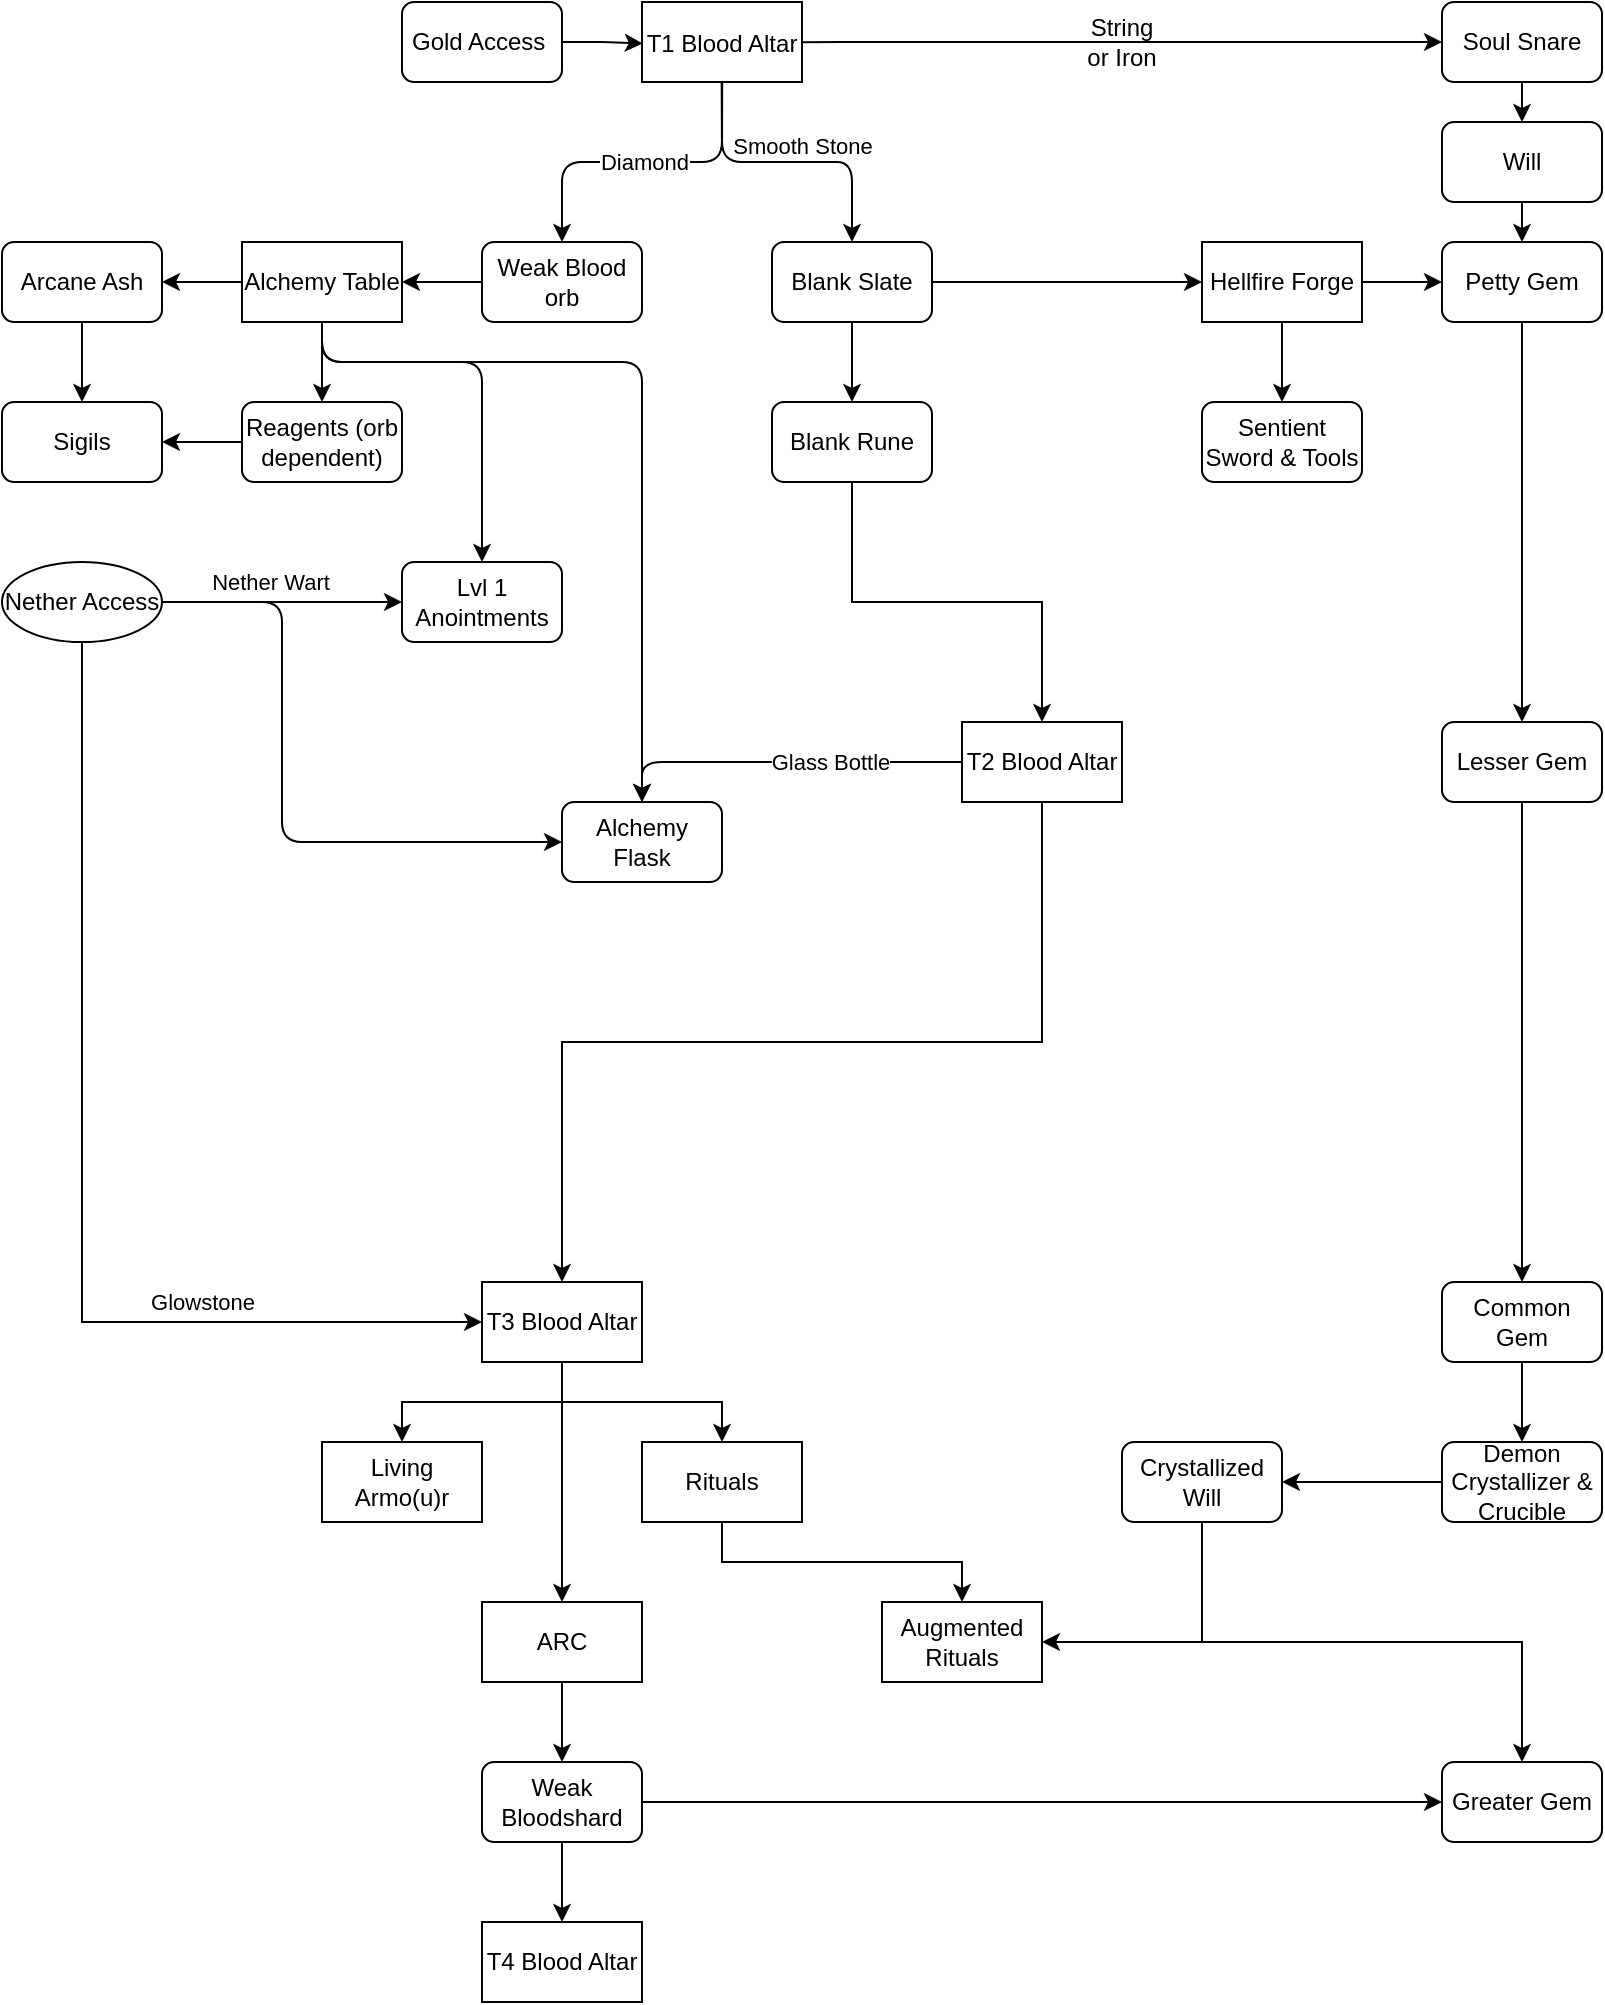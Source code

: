 <mxfile version="14.2.3" type="github">
  <diagram id="kgpKYQtTHZ0yAKxKKP6v" name="Page-1">
    <mxGraphModel dx="1185" dy="662" grid="1" gridSize="10" guides="1" tooltips="1" connect="1" arrows="1" fold="1" page="1" pageScale="1" pageWidth="850" pageHeight="1100" math="0" shadow="0">
      <root>
        <mxCell id="0" />
        <mxCell id="1" parent="0" />
        <mxCell id="3nuBFxr9cyL0pnOWT2aG-1" value="T1 Blood Altar" style="shape=umlLifeline;perimeter=lifelinePerimeter;container=1;collapsible=0;recursiveResize=0;rounded=0;shadow=0;strokeWidth=1;size=40;" parent="1" vertex="1">
          <mxGeometry x="320" y="40" width="80" height="40" as="geometry" />
        </mxCell>
        <mxCell id="AL4MJqAyBT561Gl4Sr2e-3" style="edgeStyle=orthogonalEdgeStyle;rounded=0;orthogonalLoop=1;jettySize=auto;html=1;entryX=0.005;entryY=0.518;entryDx=0;entryDy=0;entryPerimeter=0;" edge="1" parent="1" source="AL4MJqAyBT561Gl4Sr2e-2" target="3nuBFxr9cyL0pnOWT2aG-1">
          <mxGeometry relative="1" as="geometry">
            <mxPoint x="370" y="80" as="targetPoint" />
          </mxGeometry>
        </mxCell>
        <mxCell id="AL4MJqAyBT561Gl4Sr2e-2" value="Gold Access&amp;nbsp;" style="rounded=1;whiteSpace=wrap;html=1;glass=0;" vertex="1" parent="1">
          <mxGeometry x="200" y="40" width="80" height="40" as="geometry" />
        </mxCell>
        <mxCell id="AL4MJqAyBT561Gl4Sr2e-46" style="edgeStyle=orthogonalEdgeStyle;rounded=0;orthogonalLoop=1;jettySize=auto;html=1;exitX=0.5;exitY=1;exitDx=0;exitDy=0;entryX=0.5;entryY=0;entryDx=0;entryDy=0;" edge="1" parent="1" source="AL4MJqAyBT561Gl4Sr2e-4" target="AL4MJqAyBT561Gl4Sr2e-42">
          <mxGeometry relative="1" as="geometry" />
        </mxCell>
        <mxCell id="AL4MJqAyBT561Gl4Sr2e-4" value="Soul Snare" style="rounded=1;whiteSpace=wrap;html=1;" vertex="1" parent="1">
          <mxGeometry x="720" y="40" width="80" height="40" as="geometry" />
        </mxCell>
        <mxCell id="AL4MJqAyBT561Gl4Sr2e-5" value="" style="endArrow=classic;html=1;entryX=0;entryY=0.5;entryDx=0;entryDy=0;exitX=1.001;exitY=0.504;exitDx=0;exitDy=0;exitPerimeter=0;" edge="1" parent="1" source="3nuBFxr9cyL0pnOWT2aG-1" target="AL4MJqAyBT561Gl4Sr2e-4">
          <mxGeometry width="50" height="50" relative="1" as="geometry">
            <mxPoint x="480" y="110" as="sourcePoint" />
            <mxPoint x="450" y="270" as="targetPoint" />
            <Array as="points">
              <mxPoint x="430" y="60" />
            </Array>
          </mxGeometry>
        </mxCell>
        <mxCell id="AL4MJqAyBT561Gl4Sr2e-6" value="String or Iron" style="text;html=1;strokeColor=none;fillColor=none;align=center;verticalAlign=middle;whiteSpace=wrap;rounded=0;" vertex="1" parent="1">
          <mxGeometry x="540" y="50" width="40" height="20" as="geometry" />
        </mxCell>
        <mxCell id="AL4MJqAyBT561Gl4Sr2e-45" style="edgeStyle=orthogonalEdgeStyle;rounded=0;orthogonalLoop=1;jettySize=auto;html=1;exitX=1;exitY=0.5;exitDx=0;exitDy=0;entryX=0;entryY=0.5;entryDx=0;entryDy=0;" edge="1" parent="1" source="AL4MJqAyBT561Gl4Sr2e-9" target="AL4MJqAyBT561Gl4Sr2e-43">
          <mxGeometry relative="1" as="geometry" />
        </mxCell>
        <mxCell id="AL4MJqAyBT561Gl4Sr2e-48" style="edgeStyle=orthogonalEdgeStyle;rounded=0;orthogonalLoop=1;jettySize=auto;html=1;exitX=0.5;exitY=1;exitDx=0;exitDy=0;entryX=0.5;entryY=0;entryDx=0;entryDy=0;" edge="1" parent="1" source="AL4MJqAyBT561Gl4Sr2e-9" target="AL4MJqAyBT561Gl4Sr2e-47">
          <mxGeometry relative="1" as="geometry" />
        </mxCell>
        <mxCell id="AL4MJqAyBT561Gl4Sr2e-9" value="Hellfire Forge" style="rounded=0;whiteSpace=wrap;html=1;glass=0;" vertex="1" parent="1">
          <mxGeometry x="600" y="160" width="80" height="40" as="geometry" />
        </mxCell>
        <mxCell id="AL4MJqAyBT561Gl4Sr2e-34" style="edgeStyle=orthogonalEdgeStyle;rounded=0;orthogonalLoop=1;jettySize=auto;html=1;exitX=0.5;exitY=1;exitDx=0;exitDy=0;entryX=0.5;entryY=0;entryDx=0;entryDy=0;" edge="1" parent="1" source="AL4MJqAyBT561Gl4Sr2e-12" target="AL4MJqAyBT561Gl4Sr2e-33">
          <mxGeometry relative="1" as="geometry" />
        </mxCell>
        <mxCell id="AL4MJqAyBT561Gl4Sr2e-12" value="Alchemy Table" style="rounded=0;whiteSpace=wrap;html=1;glass=0;" vertex="1" parent="1">
          <mxGeometry x="120" y="160" width="80" height="40" as="geometry" />
        </mxCell>
        <mxCell id="AL4MJqAyBT561Gl4Sr2e-37" style="edgeStyle=orthogonalEdgeStyle;rounded=0;orthogonalLoop=1;jettySize=auto;html=1;exitX=0.5;exitY=1;exitDx=0;exitDy=0;entryX=0.5;entryY=0;entryDx=0;entryDy=0;" edge="1" parent="1" source="AL4MJqAyBT561Gl4Sr2e-13" target="AL4MJqAyBT561Gl4Sr2e-35">
          <mxGeometry relative="1" as="geometry" />
        </mxCell>
        <mxCell id="AL4MJqAyBT561Gl4Sr2e-13" value="Arcane Ash" style="rounded=1;whiteSpace=wrap;html=1;glass=0;" vertex="1" parent="1">
          <mxGeometry y="160" width="80" height="40" as="geometry" />
        </mxCell>
        <mxCell id="AL4MJqAyBT561Gl4Sr2e-14" value="" style="endArrow=classic;html=1;exitX=0;exitY=0.5;exitDx=0;exitDy=0;entryX=1;entryY=0.5;entryDx=0;entryDy=0;" edge="1" parent="1" source="AL4MJqAyBT561Gl4Sr2e-12" target="AL4MJqAyBT561Gl4Sr2e-13">
          <mxGeometry width="50" height="50" relative="1" as="geometry">
            <mxPoint x="420" y="160" as="sourcePoint" />
            <mxPoint x="470" y="110" as="targetPoint" />
          </mxGeometry>
        </mxCell>
        <mxCell id="AL4MJqAyBT561Gl4Sr2e-15" value="Weak Blood orb" style="rounded=1;whiteSpace=wrap;html=1;glass=0;" vertex="1" parent="1">
          <mxGeometry x="240" y="160" width="80" height="40" as="geometry" />
        </mxCell>
        <mxCell id="AL4MJqAyBT561Gl4Sr2e-18" value="" style="endArrow=classic;html=1;exitX=0;exitY=0.5;exitDx=0;exitDy=0;entryX=1;entryY=0.5;entryDx=0;entryDy=0;" edge="1" parent="1" source="AL4MJqAyBT561Gl4Sr2e-15" target="AL4MJqAyBT561Gl4Sr2e-12">
          <mxGeometry width="50" height="50" relative="1" as="geometry">
            <mxPoint x="420" y="160" as="sourcePoint" />
            <mxPoint x="470" y="110" as="targetPoint" />
          </mxGeometry>
        </mxCell>
        <mxCell id="AL4MJqAyBT561Gl4Sr2e-39" style="edgeStyle=orthogonalEdgeStyle;rounded=0;orthogonalLoop=1;jettySize=auto;html=1;exitX=0.5;exitY=1;exitDx=0;exitDy=0;entryX=0.5;entryY=0;entryDx=0;entryDy=0;" edge="1" parent="1" source="AL4MJqAyBT561Gl4Sr2e-19" target="AL4MJqAyBT561Gl4Sr2e-38">
          <mxGeometry relative="1" as="geometry" />
        </mxCell>
        <mxCell id="AL4MJqAyBT561Gl4Sr2e-19" value="Blank Slate" style="rounded=1;whiteSpace=wrap;html=1;glass=0;" vertex="1" parent="1">
          <mxGeometry x="385" y="160" width="80" height="40" as="geometry" />
        </mxCell>
        <mxCell id="AL4MJqAyBT561Gl4Sr2e-26" value="" style="endArrow=classic;html=1;entryX=0.5;entryY=0;entryDx=0;entryDy=0;exitX=0.501;exitY=0.997;exitDx=0;exitDy=0;exitPerimeter=0;" edge="1" parent="1" source="3nuBFxr9cyL0pnOWT2aG-1" target="AL4MJqAyBT561Gl4Sr2e-19">
          <mxGeometry width="50" height="50" relative="1" as="geometry">
            <mxPoint x="348" y="160" as="sourcePoint" />
            <mxPoint x="430" y="90" as="targetPoint" />
            <Array as="points">
              <mxPoint x="360" y="120" />
              <mxPoint x="400" y="120" />
              <mxPoint x="425" y="120" />
            </Array>
          </mxGeometry>
        </mxCell>
        <mxCell id="AL4MJqAyBT561Gl4Sr2e-54" value="Smooth Stone" style="edgeLabel;html=1;align=center;verticalAlign=bottom;resizable=0;points=[];" vertex="1" connectable="0" parent="AL4MJqAyBT561Gl4Sr2e-26">
          <mxGeometry x="-0.062" y="-1" relative="1" as="geometry">
            <mxPoint x="12.06" y="-1" as="offset" />
          </mxGeometry>
        </mxCell>
        <mxCell id="AL4MJqAyBT561Gl4Sr2e-28" value="" style="endArrow=classic;html=1;exitX=0.498;exitY=0.997;exitDx=0;exitDy=0;exitPerimeter=0;entryX=0.5;entryY=0;entryDx=0;entryDy=0;" edge="1" parent="1" source="3nuBFxr9cyL0pnOWT2aG-1" target="AL4MJqAyBT561Gl4Sr2e-15">
          <mxGeometry width="50" height="50" relative="1" as="geometry">
            <mxPoint x="420" y="160" as="sourcePoint" />
            <mxPoint x="470" y="110" as="targetPoint" />
            <Array as="points">
              <mxPoint x="360" y="120" />
              <mxPoint x="280" y="120" />
            </Array>
          </mxGeometry>
        </mxCell>
        <mxCell id="AL4MJqAyBT561Gl4Sr2e-53" value="Diamond" style="edgeLabel;html=1;align=center;verticalAlign=middle;resizable=0;points=[];" vertex="1" connectable="0" parent="AL4MJqAyBT561Gl4Sr2e-28">
          <mxGeometry x="0.168" relative="1" as="geometry">
            <mxPoint x="13.67" as="offset" />
          </mxGeometry>
        </mxCell>
        <mxCell id="AL4MJqAyBT561Gl4Sr2e-31" value="" style="endArrow=classic;html=1;exitX=1;exitY=0.5;exitDx=0;exitDy=0;entryX=0;entryY=0.5;entryDx=0;entryDy=0;" edge="1" parent="1" source="AL4MJqAyBT561Gl4Sr2e-19" target="AL4MJqAyBT561Gl4Sr2e-9">
          <mxGeometry width="50" height="50" relative="1" as="geometry">
            <mxPoint x="420" y="160" as="sourcePoint" />
            <mxPoint x="470" y="110" as="targetPoint" />
          </mxGeometry>
        </mxCell>
        <mxCell id="AL4MJqAyBT561Gl4Sr2e-36" style="edgeStyle=orthogonalEdgeStyle;rounded=0;orthogonalLoop=1;jettySize=auto;html=1;exitX=0;exitY=0.5;exitDx=0;exitDy=0;entryX=1;entryY=0.5;entryDx=0;entryDy=0;" edge="1" parent="1" source="AL4MJqAyBT561Gl4Sr2e-33" target="AL4MJqAyBT561Gl4Sr2e-35">
          <mxGeometry relative="1" as="geometry" />
        </mxCell>
        <mxCell id="AL4MJqAyBT561Gl4Sr2e-33" value="Reagents (orb dependent)" style="rounded=1;whiteSpace=wrap;html=1;glass=0;" vertex="1" parent="1">
          <mxGeometry x="120" y="240" width="80" height="40" as="geometry" />
        </mxCell>
        <mxCell id="AL4MJqAyBT561Gl4Sr2e-35" value="Sigils" style="rounded=1;whiteSpace=wrap;html=1;glass=0;" vertex="1" parent="1">
          <mxGeometry y="240" width="80" height="40" as="geometry" />
        </mxCell>
        <mxCell id="AL4MJqAyBT561Gl4Sr2e-41" style="edgeStyle=orthogonalEdgeStyle;rounded=0;orthogonalLoop=1;jettySize=auto;html=1;exitX=0.5;exitY=1;exitDx=0;exitDy=0;entryX=0.5;entryY=0;entryDx=0;entryDy=0;" edge="1" parent="1" source="AL4MJqAyBT561Gl4Sr2e-38" target="AL4MJqAyBT561Gl4Sr2e-40">
          <mxGeometry relative="1" as="geometry" />
        </mxCell>
        <mxCell id="AL4MJqAyBT561Gl4Sr2e-38" value="Blank Rune" style="rounded=1;whiteSpace=wrap;html=1;glass=0;" vertex="1" parent="1">
          <mxGeometry x="385" y="240" width="80" height="40" as="geometry" />
        </mxCell>
        <mxCell id="AL4MJqAyBT561Gl4Sr2e-55" style="edgeStyle=orthogonalEdgeStyle;rounded=0;orthogonalLoop=1;jettySize=auto;html=1;exitX=0.5;exitY=1;exitDx=0;exitDy=0;entryX=0.5;entryY=0;entryDx=0;entryDy=0;" edge="1" parent="1" source="AL4MJqAyBT561Gl4Sr2e-40" target="AL4MJqAyBT561Gl4Sr2e-50">
          <mxGeometry relative="1" as="geometry" />
        </mxCell>
        <mxCell id="AL4MJqAyBT561Gl4Sr2e-40" value="T2 Blood Altar" style="rounded=0;whiteSpace=wrap;html=1;glass=0;" vertex="1" parent="1">
          <mxGeometry x="480" y="400" width="80" height="40" as="geometry" />
        </mxCell>
        <mxCell id="AL4MJqAyBT561Gl4Sr2e-44" style="edgeStyle=orthogonalEdgeStyle;rounded=0;orthogonalLoop=1;jettySize=auto;html=1;exitX=0.5;exitY=1;exitDx=0;exitDy=0;entryX=0.5;entryY=0;entryDx=0;entryDy=0;" edge="1" parent="1" source="AL4MJqAyBT561Gl4Sr2e-42" target="AL4MJqAyBT561Gl4Sr2e-43">
          <mxGeometry relative="1" as="geometry" />
        </mxCell>
        <mxCell id="AL4MJqAyBT561Gl4Sr2e-42" value="Will" style="rounded=1;whiteSpace=wrap;html=1;glass=0;" vertex="1" parent="1">
          <mxGeometry x="720" y="100" width="80" height="40" as="geometry" />
        </mxCell>
        <mxCell id="AL4MJqAyBT561Gl4Sr2e-65" style="edgeStyle=orthogonalEdgeStyle;rounded=0;orthogonalLoop=1;jettySize=auto;html=1;exitX=0.5;exitY=1;exitDx=0;exitDy=0;entryX=0.5;entryY=0;entryDx=0;entryDy=0;" edge="1" parent="1" source="AL4MJqAyBT561Gl4Sr2e-43" target="AL4MJqAyBT561Gl4Sr2e-64">
          <mxGeometry relative="1" as="geometry" />
        </mxCell>
        <mxCell id="AL4MJqAyBT561Gl4Sr2e-43" value="Petty Gem" style="rounded=1;whiteSpace=wrap;html=1;glass=0;" vertex="1" parent="1">
          <mxGeometry x="720" y="160" width="80" height="40" as="geometry" />
        </mxCell>
        <mxCell id="AL4MJqAyBT561Gl4Sr2e-47" value="Sentient Sword &amp;amp; Tools" style="rounded=1;whiteSpace=wrap;html=1;glass=0;" vertex="1" parent="1">
          <mxGeometry x="600" y="240" width="80" height="40" as="geometry" />
        </mxCell>
        <mxCell id="AL4MJqAyBT561Gl4Sr2e-51" style="edgeStyle=orthogonalEdgeStyle;rounded=0;orthogonalLoop=1;jettySize=auto;html=1;exitX=0.5;exitY=1;exitDx=0;exitDy=0;entryX=0;entryY=0.5;entryDx=0;entryDy=0;" edge="1" parent="1" source="AL4MJqAyBT561Gl4Sr2e-49" target="AL4MJqAyBT561Gl4Sr2e-50">
          <mxGeometry relative="1" as="geometry">
            <Array as="points">
              <mxPoint x="40" y="700" />
            </Array>
          </mxGeometry>
        </mxCell>
        <mxCell id="AL4MJqAyBT561Gl4Sr2e-52" value="Glowstone" style="edgeLabel;html=1;align=center;verticalAlign=middle;resizable=0;points=[];" vertex="1" connectable="0" parent="AL4MJqAyBT561Gl4Sr2e-51">
          <mxGeometry x="-0.106" y="1" relative="1" as="geometry">
            <mxPoint x="59" y="88.33" as="offset" />
          </mxGeometry>
        </mxCell>
        <mxCell id="AL4MJqAyBT561Gl4Sr2e-58" style="edgeStyle=orthogonalEdgeStyle;rounded=0;orthogonalLoop=1;jettySize=auto;html=1;exitX=1;exitY=0.5;exitDx=0;exitDy=0;entryX=0;entryY=0.5;entryDx=0;entryDy=0;" edge="1" parent="1" source="AL4MJqAyBT561Gl4Sr2e-49" target="AL4MJqAyBT561Gl4Sr2e-56">
          <mxGeometry relative="1" as="geometry" />
        </mxCell>
        <mxCell id="AL4MJqAyBT561Gl4Sr2e-59" value="Nether Wart" style="edgeLabel;html=1;align=center;verticalAlign=middle;resizable=0;points=[];" vertex="1" connectable="0" parent="AL4MJqAyBT561Gl4Sr2e-58">
          <mxGeometry x="-0.111" y="2" relative="1" as="geometry">
            <mxPoint y="-8" as="offset" />
          </mxGeometry>
        </mxCell>
        <mxCell id="AL4MJqAyBT561Gl4Sr2e-49" value="Nether Access" style="ellipse;whiteSpace=wrap;html=1;rounded=1;glass=0;" vertex="1" parent="1">
          <mxGeometry y="320" width="80" height="40" as="geometry" />
        </mxCell>
        <mxCell id="AL4MJqAyBT561Gl4Sr2e-71" style="edgeStyle=orthogonalEdgeStyle;rounded=0;orthogonalLoop=1;jettySize=auto;html=1;exitX=0.5;exitY=1;exitDx=0;exitDy=0;entryX=0.5;entryY=0;entryDx=0;entryDy=0;" edge="1" parent="1" source="AL4MJqAyBT561Gl4Sr2e-50" target="AL4MJqAyBT561Gl4Sr2e-70">
          <mxGeometry relative="1" as="geometry" />
        </mxCell>
        <mxCell id="AL4MJqAyBT561Gl4Sr2e-73" style="edgeStyle=orthogonalEdgeStyle;rounded=0;orthogonalLoop=1;jettySize=auto;html=1;exitX=0.5;exitY=1;exitDx=0;exitDy=0;entryX=0.5;entryY=0;entryDx=0;entryDy=0;" edge="1" parent="1" source="AL4MJqAyBT561Gl4Sr2e-50" target="AL4MJqAyBT561Gl4Sr2e-72">
          <mxGeometry relative="1" as="geometry" />
        </mxCell>
        <mxCell id="AL4MJqAyBT561Gl4Sr2e-84" style="edgeStyle=orthogonalEdgeStyle;rounded=0;orthogonalLoop=1;jettySize=auto;html=1;exitX=0.5;exitY=1;exitDx=0;exitDy=0;entryX=0.5;entryY=0;entryDx=0;entryDy=0;" edge="1" parent="1" source="AL4MJqAyBT561Gl4Sr2e-50" target="AL4MJqAyBT561Gl4Sr2e-83">
          <mxGeometry relative="1" as="geometry" />
        </mxCell>
        <mxCell id="AL4MJqAyBT561Gl4Sr2e-50" value="T3 Blood Altar" style="rounded=0;whiteSpace=wrap;html=1;glass=0;" vertex="1" parent="1">
          <mxGeometry x="240" y="680" width="80" height="40" as="geometry" />
        </mxCell>
        <mxCell id="AL4MJqAyBT561Gl4Sr2e-56" value="Lvl 1 Anointments" style="rounded=1;whiteSpace=wrap;html=1;glass=0;" vertex="1" parent="1">
          <mxGeometry x="200" y="320" width="80" height="40" as="geometry" />
        </mxCell>
        <mxCell id="AL4MJqAyBT561Gl4Sr2e-57" value="" style="endArrow=classic;html=1;exitX=0.5;exitY=1;exitDx=0;exitDy=0;entryX=0.5;entryY=0;entryDx=0;entryDy=0;" edge="1" parent="1" source="AL4MJqAyBT561Gl4Sr2e-12" target="AL4MJqAyBT561Gl4Sr2e-56">
          <mxGeometry width="50" height="50" relative="1" as="geometry">
            <mxPoint x="470" y="470" as="sourcePoint" />
            <mxPoint x="520" y="420" as="targetPoint" />
            <Array as="points">
              <mxPoint x="160" y="220" />
              <mxPoint x="240" y="220" />
            </Array>
          </mxGeometry>
        </mxCell>
        <mxCell id="AL4MJqAyBT561Gl4Sr2e-60" value="Alchemy Flask" style="rounded=1;whiteSpace=wrap;html=1;glass=0;" vertex="1" parent="1">
          <mxGeometry x="280" y="440" width="80" height="40" as="geometry" />
        </mxCell>
        <mxCell id="AL4MJqAyBT561Gl4Sr2e-61" value="" style="endArrow=classic;html=1;exitX=0.5;exitY=1;exitDx=0;exitDy=0;entryX=0.5;entryY=0;entryDx=0;entryDy=0;" edge="1" parent="1" source="AL4MJqAyBT561Gl4Sr2e-12" target="AL4MJqAyBT561Gl4Sr2e-60">
          <mxGeometry width="50" height="50" relative="1" as="geometry">
            <mxPoint x="470" y="380" as="sourcePoint" />
            <mxPoint x="520" y="330" as="targetPoint" />
            <Array as="points">
              <mxPoint x="160" y="220" />
              <mxPoint x="320" y="220" />
            </Array>
          </mxGeometry>
        </mxCell>
        <mxCell id="AL4MJqAyBT561Gl4Sr2e-62" value="" style="endArrow=classic;html=1;exitX=0;exitY=0.5;exitDx=0;exitDy=0;entryX=0.5;entryY=0;entryDx=0;entryDy=0;" edge="1" parent="1" source="AL4MJqAyBT561Gl4Sr2e-40" target="AL4MJqAyBT561Gl4Sr2e-60">
          <mxGeometry width="50" height="50" relative="1" as="geometry">
            <mxPoint x="470" y="380" as="sourcePoint" />
            <mxPoint x="520" y="330" as="targetPoint" />
            <Array as="points">
              <mxPoint x="320" y="420" />
            </Array>
          </mxGeometry>
        </mxCell>
        <mxCell id="AL4MJqAyBT561Gl4Sr2e-63" value="Glass Bottle" style="edgeLabel;html=1;align=center;verticalAlign=middle;resizable=0;points=[];" vertex="1" connectable="0" parent="AL4MJqAyBT561Gl4Sr2e-62">
          <mxGeometry x="-0.362" y="2" relative="1" as="geometry">
            <mxPoint x="-9.17" y="-2" as="offset" />
          </mxGeometry>
        </mxCell>
        <mxCell id="AL4MJqAyBT561Gl4Sr2e-67" style="edgeStyle=orthogonalEdgeStyle;rounded=0;orthogonalLoop=1;jettySize=auto;html=1;exitX=0.5;exitY=1;exitDx=0;exitDy=0;entryX=0.5;entryY=0;entryDx=0;entryDy=0;" edge="1" parent="1" source="AL4MJqAyBT561Gl4Sr2e-64" target="AL4MJqAyBT561Gl4Sr2e-66">
          <mxGeometry relative="1" as="geometry" />
        </mxCell>
        <mxCell id="AL4MJqAyBT561Gl4Sr2e-64" value="Lesser Gem" style="rounded=1;whiteSpace=wrap;html=1;glass=0;" vertex="1" parent="1">
          <mxGeometry x="720" y="400" width="80" height="40" as="geometry" />
        </mxCell>
        <mxCell id="AL4MJqAyBT561Gl4Sr2e-75" style="edgeStyle=orthogonalEdgeStyle;rounded=0;orthogonalLoop=1;jettySize=auto;html=1;exitX=0.5;exitY=1;exitDx=0;exitDy=0;entryX=0.5;entryY=0;entryDx=0;entryDy=0;" edge="1" parent="1" source="AL4MJqAyBT561Gl4Sr2e-66" target="AL4MJqAyBT561Gl4Sr2e-74">
          <mxGeometry relative="1" as="geometry" />
        </mxCell>
        <mxCell id="AL4MJqAyBT561Gl4Sr2e-66" value="Common Gem" style="rounded=1;whiteSpace=wrap;html=1;glass=0;" vertex="1" parent="1">
          <mxGeometry x="720" y="680" width="80" height="40" as="geometry" />
        </mxCell>
        <mxCell id="AL4MJqAyBT561Gl4Sr2e-68" value="" style="endArrow=classic;html=1;exitX=1;exitY=0.5;exitDx=0;exitDy=0;entryX=0;entryY=0.5;entryDx=0;entryDy=0;" edge="1" parent="1" source="AL4MJqAyBT561Gl4Sr2e-49" target="AL4MJqAyBT561Gl4Sr2e-60">
          <mxGeometry width="50" height="50" relative="1" as="geometry">
            <mxPoint x="470" y="460" as="sourcePoint" />
            <mxPoint x="520" y="410" as="targetPoint" />
            <Array as="points">
              <mxPoint x="140" y="340" />
              <mxPoint x="140" y="400" />
              <mxPoint x="140" y="460" />
            </Array>
          </mxGeometry>
        </mxCell>
        <mxCell id="AL4MJqAyBT561Gl4Sr2e-79" style="edgeStyle=orthogonalEdgeStyle;rounded=0;orthogonalLoop=1;jettySize=auto;html=1;exitX=0.5;exitY=1;exitDx=0;exitDy=0;entryX=0.5;entryY=0;entryDx=0;entryDy=0;" edge="1" parent="1" source="AL4MJqAyBT561Gl4Sr2e-70" target="AL4MJqAyBT561Gl4Sr2e-77">
          <mxGeometry relative="1" as="geometry" />
        </mxCell>
        <mxCell id="AL4MJqAyBT561Gl4Sr2e-70" value="Rituals" style="rounded=0;whiteSpace=wrap;html=1;glass=0;" vertex="1" parent="1">
          <mxGeometry x="320" y="760" width="80" height="40" as="geometry" />
        </mxCell>
        <mxCell id="AL4MJqAyBT561Gl4Sr2e-72" value="Living Armo(u)r" style="rounded=0;whiteSpace=wrap;html=1;glass=0;" vertex="1" parent="1">
          <mxGeometry x="160" y="760" width="80" height="40" as="geometry" />
        </mxCell>
        <mxCell id="AL4MJqAyBT561Gl4Sr2e-78" style="edgeStyle=orthogonalEdgeStyle;rounded=0;orthogonalLoop=1;jettySize=auto;html=1;exitX=0;exitY=0.5;exitDx=0;exitDy=0;entryX=1;entryY=0.5;entryDx=0;entryDy=0;" edge="1" parent="1" source="AL4MJqAyBT561Gl4Sr2e-74" target="AL4MJqAyBT561Gl4Sr2e-76">
          <mxGeometry relative="1" as="geometry" />
        </mxCell>
        <mxCell id="AL4MJqAyBT561Gl4Sr2e-74" value="Demon Crystallizer &amp;amp; Crucible" style="rounded=1;whiteSpace=wrap;html=1;glass=0;" vertex="1" parent="1">
          <mxGeometry x="720" y="760" width="80" height="40" as="geometry" />
        </mxCell>
        <mxCell id="AL4MJqAyBT561Gl4Sr2e-80" style="edgeStyle=orthogonalEdgeStyle;rounded=0;orthogonalLoop=1;jettySize=auto;html=1;exitX=0.5;exitY=1;exitDx=0;exitDy=0;entryX=1;entryY=0.5;entryDx=0;entryDy=0;" edge="1" parent="1" source="AL4MJqAyBT561Gl4Sr2e-76" target="AL4MJqAyBT561Gl4Sr2e-77">
          <mxGeometry relative="1" as="geometry" />
        </mxCell>
        <mxCell id="AL4MJqAyBT561Gl4Sr2e-82" style="edgeStyle=orthogonalEdgeStyle;rounded=0;orthogonalLoop=1;jettySize=auto;html=1;exitX=0.5;exitY=1;exitDx=0;exitDy=0;entryX=0.5;entryY=0;entryDx=0;entryDy=0;" edge="1" parent="1" source="AL4MJqAyBT561Gl4Sr2e-76" target="AL4MJqAyBT561Gl4Sr2e-81">
          <mxGeometry relative="1" as="geometry">
            <Array as="points">
              <mxPoint x="600" y="860" />
              <mxPoint x="760" y="860" />
            </Array>
          </mxGeometry>
        </mxCell>
        <mxCell id="AL4MJqAyBT561Gl4Sr2e-76" value="Crystallized Will" style="rounded=1;whiteSpace=wrap;html=1;glass=0;" vertex="1" parent="1">
          <mxGeometry x="560" y="760" width="80" height="40" as="geometry" />
        </mxCell>
        <mxCell id="AL4MJqAyBT561Gl4Sr2e-77" value="Augmented Rituals" style="rounded=0;whiteSpace=wrap;html=1;glass=0;" vertex="1" parent="1">
          <mxGeometry x="440" y="840" width="80" height="40" as="geometry" />
        </mxCell>
        <mxCell id="AL4MJqAyBT561Gl4Sr2e-81" value="Greater Gem" style="rounded=1;whiteSpace=wrap;html=1;glass=0;" vertex="1" parent="1">
          <mxGeometry x="720" y="920" width="80" height="40" as="geometry" />
        </mxCell>
        <mxCell id="AL4MJqAyBT561Gl4Sr2e-87" style="edgeStyle=orthogonalEdgeStyle;rounded=0;orthogonalLoop=1;jettySize=auto;html=1;exitX=0.5;exitY=1;exitDx=0;exitDy=0;entryX=0.5;entryY=0;entryDx=0;entryDy=0;" edge="1" parent="1" source="AL4MJqAyBT561Gl4Sr2e-83" target="AL4MJqAyBT561Gl4Sr2e-85">
          <mxGeometry relative="1" as="geometry" />
        </mxCell>
        <mxCell id="AL4MJqAyBT561Gl4Sr2e-83" value="ARC" style="rounded=0;whiteSpace=wrap;html=1;glass=0;" vertex="1" parent="1">
          <mxGeometry x="240" y="840" width="80" height="40" as="geometry" />
        </mxCell>
        <mxCell id="AL4MJqAyBT561Gl4Sr2e-86" style="edgeStyle=orthogonalEdgeStyle;rounded=0;orthogonalLoop=1;jettySize=auto;html=1;exitX=1;exitY=0.5;exitDx=0;exitDy=0;" edge="1" parent="1" source="AL4MJqAyBT561Gl4Sr2e-85" target="AL4MJqAyBT561Gl4Sr2e-81">
          <mxGeometry relative="1" as="geometry" />
        </mxCell>
        <mxCell id="AL4MJqAyBT561Gl4Sr2e-89" style="edgeStyle=orthogonalEdgeStyle;rounded=0;orthogonalLoop=1;jettySize=auto;html=1;exitX=0.5;exitY=1;exitDx=0;exitDy=0;entryX=0.5;entryY=0;entryDx=0;entryDy=0;" edge="1" parent="1" source="AL4MJqAyBT561Gl4Sr2e-85" target="AL4MJqAyBT561Gl4Sr2e-88">
          <mxGeometry relative="1" as="geometry" />
        </mxCell>
        <mxCell id="AL4MJqAyBT561Gl4Sr2e-85" value="Weak Bloodshard" style="rounded=1;whiteSpace=wrap;html=1;glass=0;" vertex="1" parent="1">
          <mxGeometry x="240" y="920" width="80" height="40" as="geometry" />
        </mxCell>
        <mxCell id="AL4MJqAyBT561Gl4Sr2e-88" value="T4 Blood Altar" style="rounded=0;whiteSpace=wrap;html=1;glass=0;" vertex="1" parent="1">
          <mxGeometry x="240" y="1000" width="80" height="40" as="geometry" />
        </mxCell>
      </root>
    </mxGraphModel>
  </diagram>
</mxfile>

